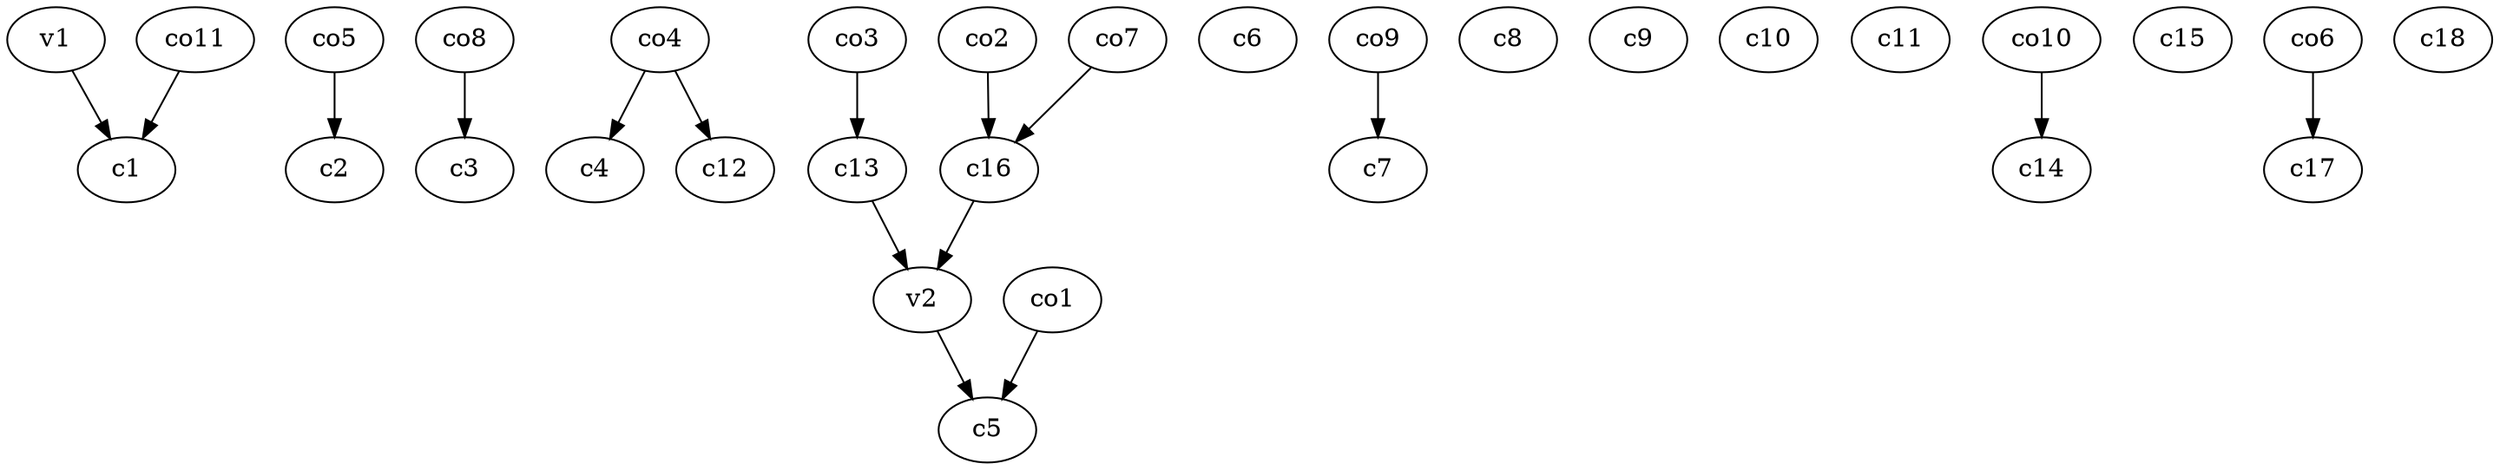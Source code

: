 strict digraph  {
c1;
c2;
c3;
c4;
c5;
c6;
c7;
c8;
c9;
c10;
c11;
c12;
c13;
c14;
c15;
c16;
c17;
c18;
v1;
v2;
co1;
co2;
co3;
co4;
co5;
co6;
co7;
co8;
co9;
co10;
co11;
c13 -> v2  [weight=1];
c16 -> v2  [weight=1];
v1 -> c1  [weight=1];
v2 -> c5  [weight=1];
co1 -> c5  [weight=1];
co2 -> c16  [weight=1];
co3 -> c13  [weight=1];
co4 -> c12  [weight=1];
co4 -> c4  [weight=1];
co5 -> c2  [weight=1];
co6 -> c17  [weight=1];
co7 -> c16  [weight=1];
co8 -> c3  [weight=1];
co9 -> c7  [weight=1];
co10 -> c14  [weight=1];
co11 -> c1  [weight=1];
}
